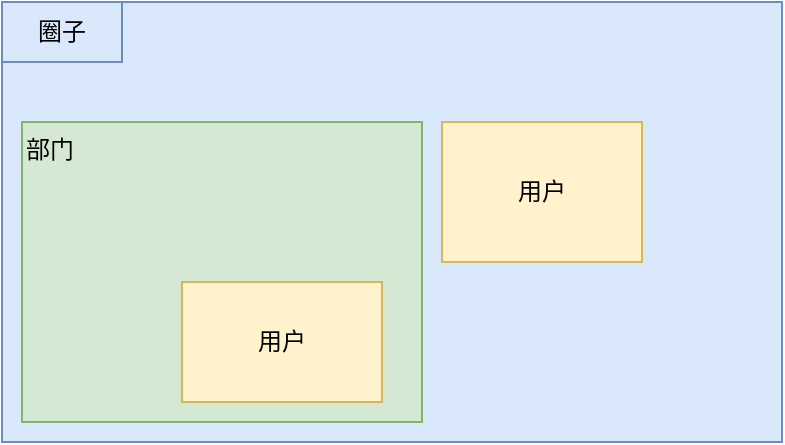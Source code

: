 <mxfile version="21.2.8" type="device">
  <diagram name="第 1 页" id="nwBrtf8yUGbZNNl4ERZq">
    <mxGraphModel dx="1036" dy="606" grid="1" gridSize="10" guides="1" tooltips="1" connect="1" arrows="1" fold="1" page="1" pageScale="1" pageWidth="827" pageHeight="1169" math="0" shadow="0">
      <root>
        <mxCell id="0" />
        <mxCell id="1" parent="0" />
        <mxCell id="diwJJhaW4VWhhrZk-QZh-1" value="" style="rounded=0;whiteSpace=wrap;html=1;align=left;verticalAlign=top;fillColor=#dae8fc;strokeColor=#6c8ebf;" vertex="1" parent="1">
          <mxGeometry x="180" y="150" width="390" height="220" as="geometry" />
        </mxCell>
        <mxCell id="diwJJhaW4VWhhrZk-QZh-2" value="圈子" style="text;html=1;strokeColor=#6c8ebf;fillColor=#dae8fc;align=center;verticalAlign=middle;whiteSpace=wrap;rounded=0;" vertex="1" parent="1">
          <mxGeometry x="180" y="150" width="60" height="30" as="geometry" />
        </mxCell>
        <mxCell id="diwJJhaW4VWhhrZk-QZh-3" value="用户" style="rounded=0;whiteSpace=wrap;html=1;fillColor=#fff2cc;strokeColor=#d6b656;" vertex="1" parent="1">
          <mxGeometry x="400" y="210" width="100" height="70" as="geometry" />
        </mxCell>
        <mxCell id="diwJJhaW4VWhhrZk-QZh-4" value="部门" style="rounded=0;whiteSpace=wrap;html=1;fillColor=#d5e8d4;strokeColor=#82b366;align=left;verticalAlign=top;" vertex="1" parent="1">
          <mxGeometry x="190" y="210" width="200" height="150" as="geometry" />
        </mxCell>
        <mxCell id="diwJJhaW4VWhhrZk-QZh-5" value="用户" style="rounded=0;whiteSpace=wrap;html=1;fillColor=#fff2cc;strokeColor=#d6b656;" vertex="1" parent="1">
          <mxGeometry x="270" y="290" width="100" height="60" as="geometry" />
        </mxCell>
      </root>
    </mxGraphModel>
  </diagram>
</mxfile>
